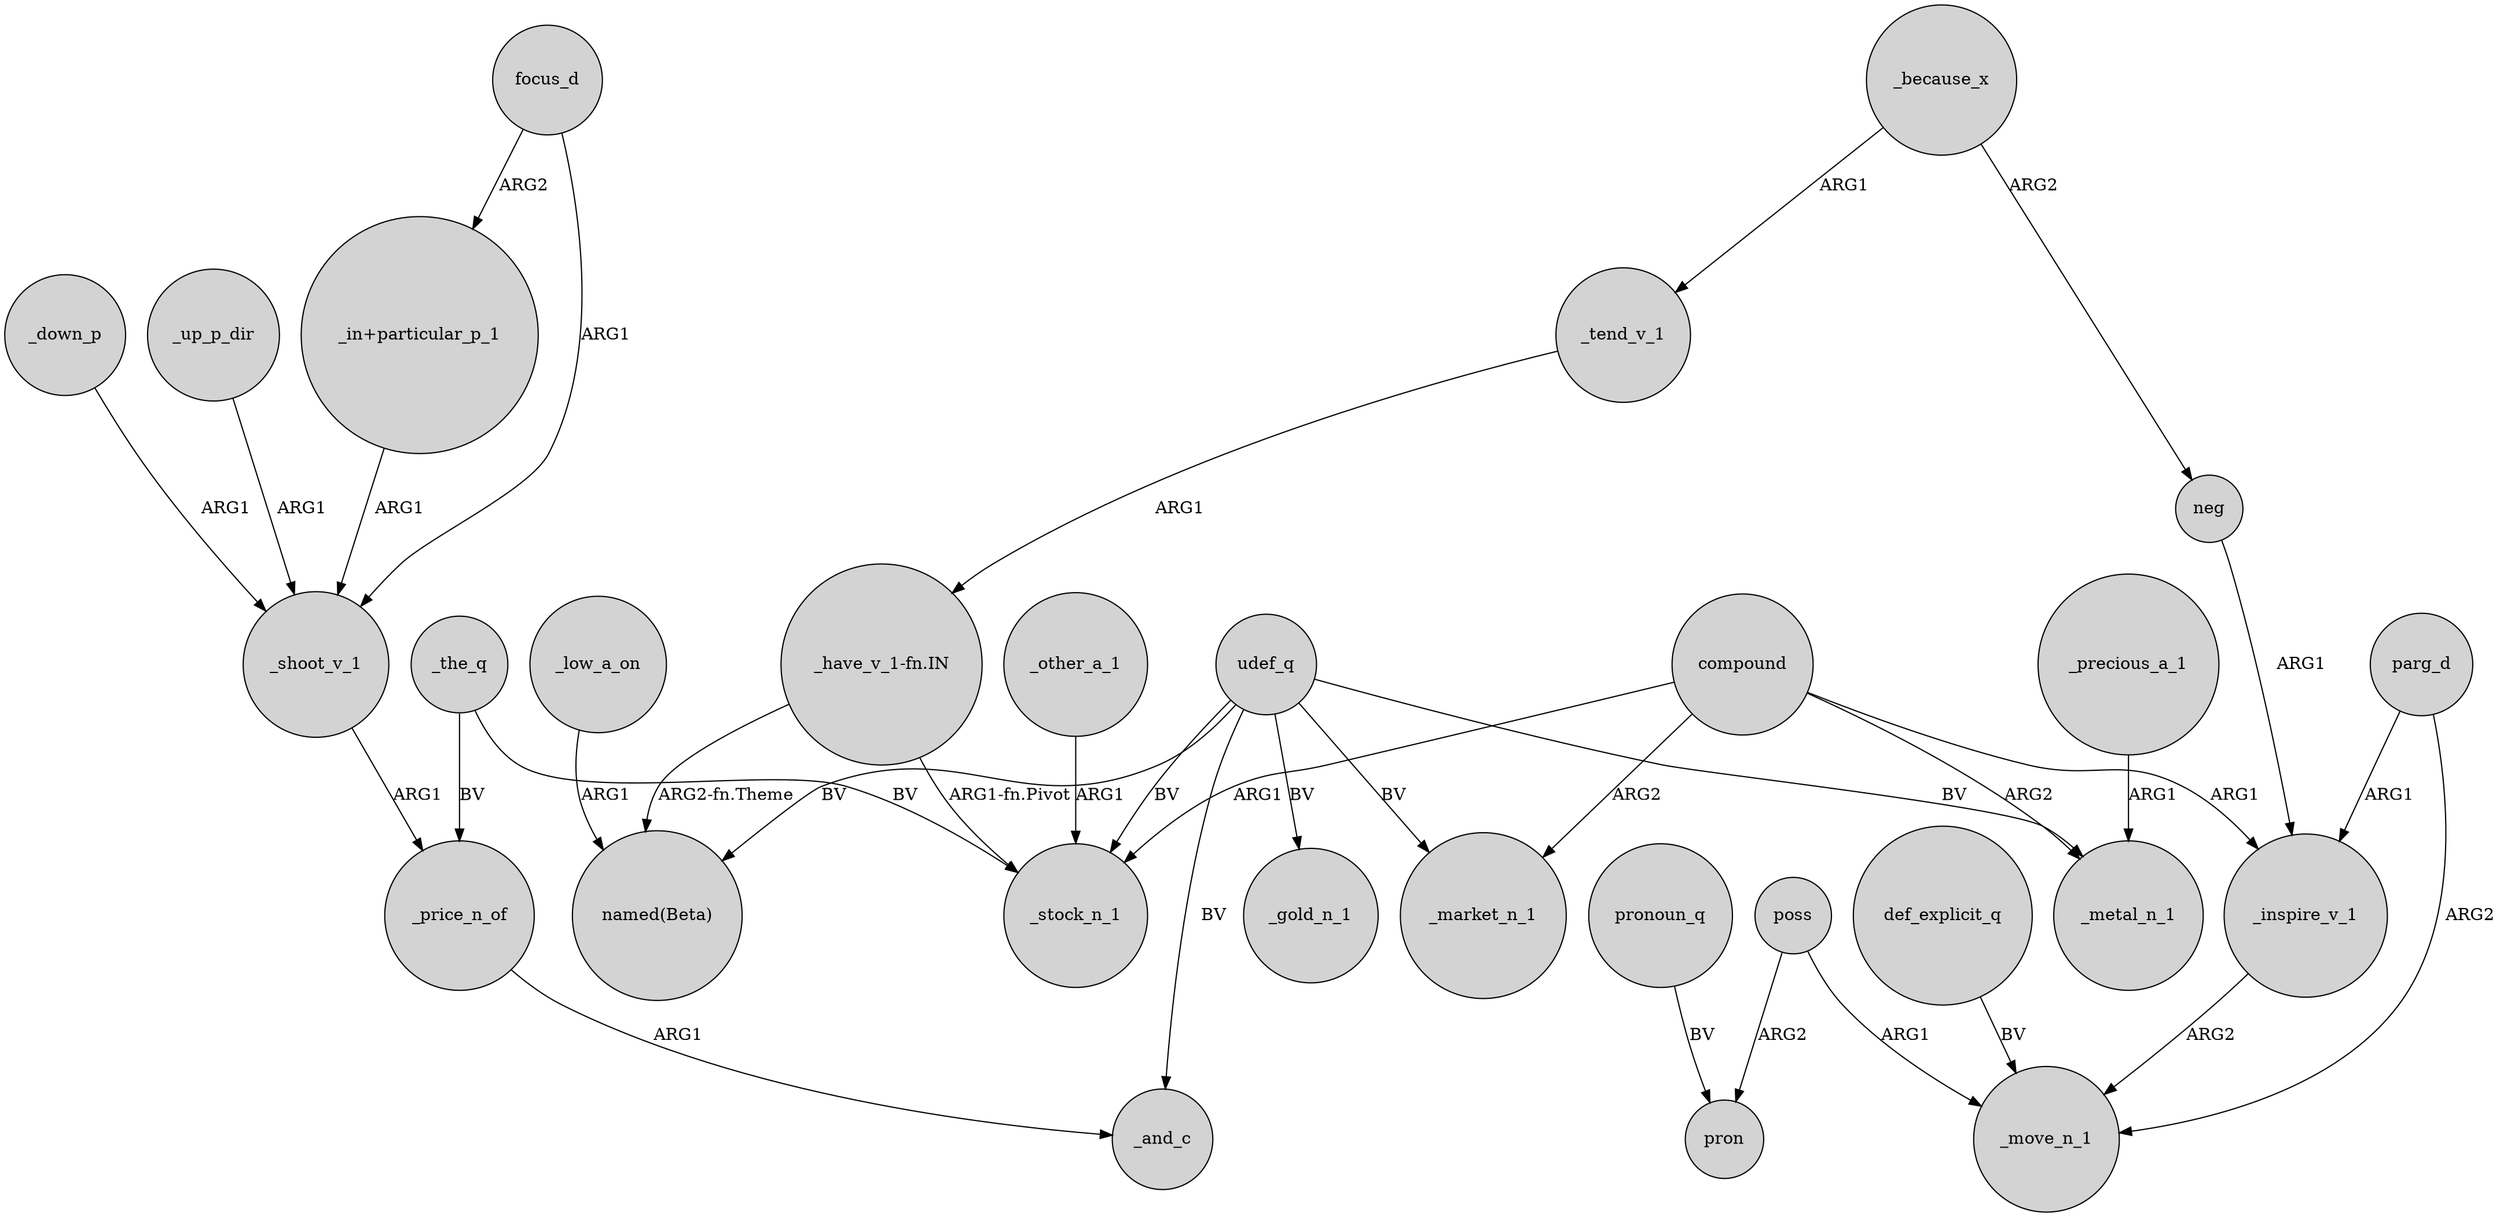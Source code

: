 digraph {
	node [shape=circle style=filled]
	_other_a_1 -> _stock_n_1 [label=ARG1]
	"_have_v_1-fn.IN" -> "named(Beta)" [label="ARG2-fn.Theme"]
	compound -> _market_n_1 [label=ARG2]
	poss -> pron [label=ARG2]
	_the_q -> _stock_n_1 [label=BV]
	"_have_v_1-fn.IN" -> _stock_n_1 [label="ARG1-fn.Pivot"]
	compound -> _stock_n_1 [label=ARG1]
	udef_q -> _market_n_1 [label=BV]
	_the_q -> _price_n_of [label=BV]
	_low_a_on -> "named(Beta)" [label=ARG1]
	_because_x -> _tend_v_1 [label=ARG1]
	_because_x -> neg [label=ARG2]
	focus_d -> "_in+particular_p_1" [label=ARG2]
	pronoun_q -> pron [label=BV]
	udef_q -> _stock_n_1 [label=BV]
	"_in+particular_p_1" -> _shoot_v_1 [label=ARG1]
	udef_q -> "named(Beta)" [label=BV]
	udef_q -> _gold_n_1 [label=BV]
	compound -> _metal_n_1 [label=ARG2]
	_precious_a_1 -> _metal_n_1 [label=ARG1]
	_down_p -> _shoot_v_1 [label=ARG1]
	_price_n_of -> _and_c [label=ARG1]
	_up_p_dir -> _shoot_v_1 [label=ARG1]
	udef_q -> _metal_n_1 [label=BV]
	focus_d -> _shoot_v_1 [label=ARG1]
	def_explicit_q -> _move_n_1 [label=BV]
	_inspire_v_1 -> _move_n_1 [label=ARG2]
	parg_d -> _move_n_1 [label=ARG2]
	compound -> _inspire_v_1 [label=ARG1]
	neg -> _inspire_v_1 [label=ARG1]
	parg_d -> _inspire_v_1 [label=ARG1]
	poss -> _move_n_1 [label=ARG1]
	_tend_v_1 -> "_have_v_1-fn.IN" [label=ARG1]
	udef_q -> _and_c [label=BV]
	_shoot_v_1 -> _price_n_of [label=ARG1]
}
